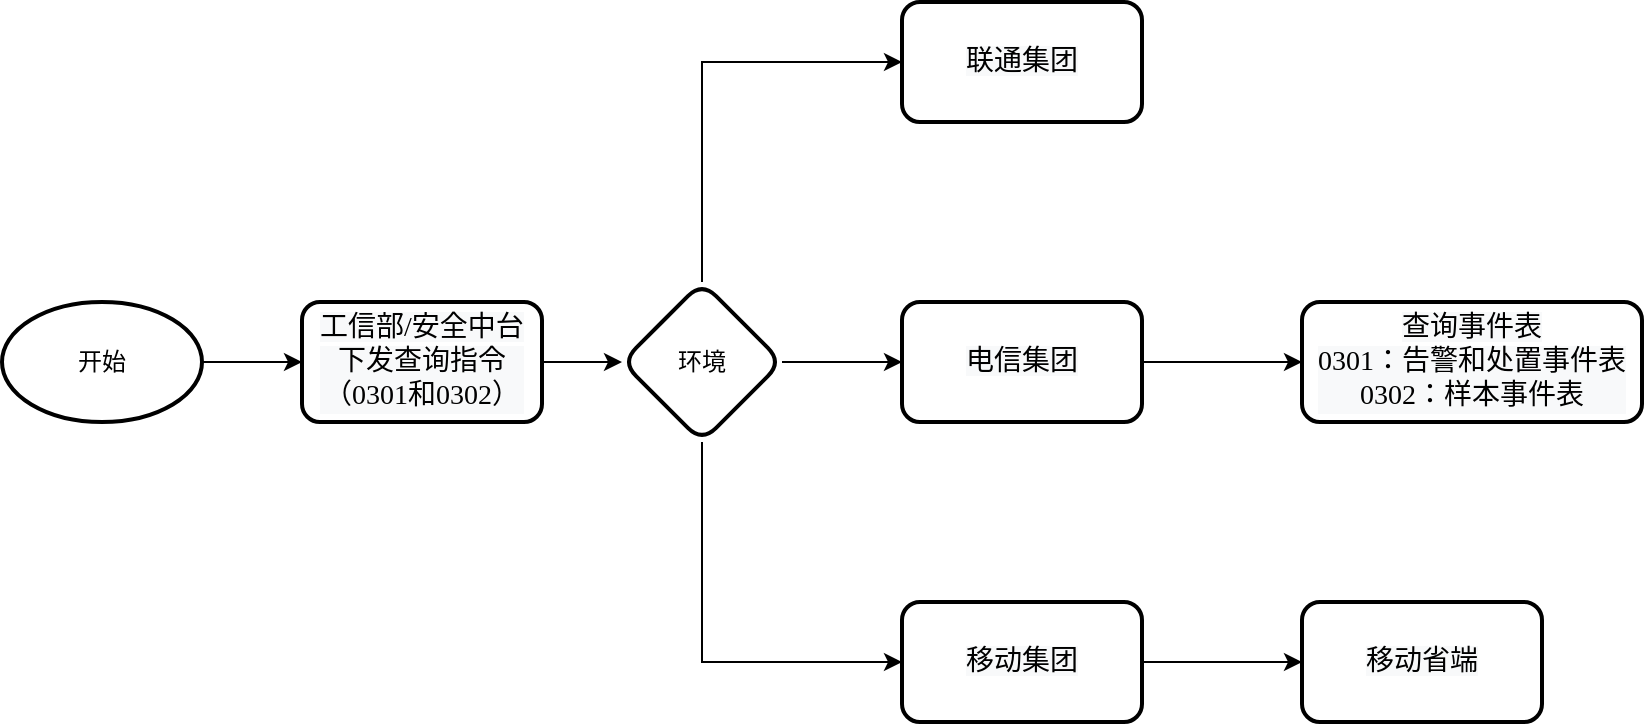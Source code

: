 <mxfile version="24.8.6">
  <diagram name="第 1 页" id="bZRFcT_aPY4U7Kw33MVV">
    <mxGraphModel dx="794" dy="420" grid="1" gridSize="10" guides="1" tooltips="1" connect="1" arrows="1" fold="1" page="1" pageScale="1" pageWidth="827" pageHeight="1169" math="0" shadow="0">
      <root>
        <mxCell id="0" />
        <mxCell id="1" parent="0" />
        <mxCell id="Ucd6Qoxym27CG3SDEZvx-4" value="" style="edgeStyle=orthogonalEdgeStyle;rounded=0;orthogonalLoop=1;jettySize=auto;html=1;" edge="1" parent="1" source="Ucd6Qoxym27CG3SDEZvx-2" target="Ucd6Qoxym27CG3SDEZvx-3">
          <mxGeometry relative="1" as="geometry" />
        </mxCell>
        <mxCell id="Ucd6Qoxym27CG3SDEZvx-2" value="开始" style="strokeWidth=2;html=1;shape=mxgraph.flowchart.start_1;whiteSpace=wrap;" vertex="1" parent="1">
          <mxGeometry x="30" y="580" width="100" height="60" as="geometry" />
        </mxCell>
        <mxCell id="Ucd6Qoxym27CG3SDEZvx-6" value="" style="edgeStyle=orthogonalEdgeStyle;rounded=0;orthogonalLoop=1;jettySize=auto;html=1;" edge="1" parent="1" source="Ucd6Qoxym27CG3SDEZvx-3" target="Ucd6Qoxym27CG3SDEZvx-5">
          <mxGeometry relative="1" as="geometry" />
        </mxCell>
        <mxCell id="Ucd6Qoxym27CG3SDEZvx-3" value="&lt;span style=&quot;font-family: 默认字体; font-size: 14px; background-color: rgb(248, 249, 250);&quot;&gt;工信部/安全中台&lt;/span&gt;&lt;div style=&quot;margin: 0px; padding: 0px; font-family: 默认字体; font-size: 14px; background-color: rgb(248, 249, 250);&quot;&gt;下发查询指令&lt;/div&gt;&lt;div style=&quot;margin: 0px; padding: 0px; font-family: 默认字体; font-size: 14px; background-color: rgb(248, 249, 250);&quot;&gt;（0301和0302）&lt;/div&gt;" style="rounded=1;whiteSpace=wrap;html=1;strokeWidth=2;" vertex="1" parent="1">
          <mxGeometry x="180" y="580" width="120" height="60" as="geometry" />
        </mxCell>
        <mxCell id="Ucd6Qoxym27CG3SDEZvx-10" value="" style="edgeStyle=orthogonalEdgeStyle;rounded=0;orthogonalLoop=1;jettySize=auto;html=1;" edge="1" parent="1" source="Ucd6Qoxym27CG3SDEZvx-5" target="Ucd6Qoxym27CG3SDEZvx-9">
          <mxGeometry relative="1" as="geometry" />
        </mxCell>
        <mxCell id="Ucd6Qoxym27CG3SDEZvx-13" style="edgeStyle=orthogonalEdgeStyle;rounded=0;orthogonalLoop=1;jettySize=auto;html=1;exitX=0.5;exitY=0;exitDx=0;exitDy=0;entryX=0;entryY=0.5;entryDx=0;entryDy=0;" edge="1" parent="1" source="Ucd6Qoxym27CG3SDEZvx-5" target="Ucd6Qoxym27CG3SDEZvx-7">
          <mxGeometry relative="1" as="geometry" />
        </mxCell>
        <mxCell id="Ucd6Qoxym27CG3SDEZvx-14" style="edgeStyle=orthogonalEdgeStyle;rounded=0;orthogonalLoop=1;jettySize=auto;html=1;exitX=0.5;exitY=1;exitDx=0;exitDy=0;entryX=0;entryY=0.5;entryDx=0;entryDy=0;" edge="1" parent="1" source="Ucd6Qoxym27CG3SDEZvx-5" target="Ucd6Qoxym27CG3SDEZvx-11">
          <mxGeometry relative="1" as="geometry" />
        </mxCell>
        <mxCell id="Ucd6Qoxym27CG3SDEZvx-5" value="环境" style="rhombus;whiteSpace=wrap;html=1;rounded=1;strokeWidth=2;" vertex="1" parent="1">
          <mxGeometry x="340" y="570" width="80" height="80" as="geometry" />
        </mxCell>
        <mxCell id="Ucd6Qoxym27CG3SDEZvx-7" value="&lt;span style=&quot;font-family: 默认字体; font-size: 14px; background-color: rgb(248, 249, 250);&quot;&gt;联通集团&lt;/span&gt;" style="whiteSpace=wrap;html=1;rounded=1;strokeWidth=2;" vertex="1" parent="1">
          <mxGeometry x="480" y="430" width="120" height="60" as="geometry" />
        </mxCell>
        <mxCell id="Ucd6Qoxym27CG3SDEZvx-16" value="" style="edgeStyle=orthogonalEdgeStyle;rounded=0;orthogonalLoop=1;jettySize=auto;html=1;" edge="1" parent="1" source="Ucd6Qoxym27CG3SDEZvx-9" target="Ucd6Qoxym27CG3SDEZvx-15">
          <mxGeometry relative="1" as="geometry" />
        </mxCell>
        <mxCell id="Ucd6Qoxym27CG3SDEZvx-9" value="&lt;span style=&quot;font-family: 默认字体; font-size: 14px; background-color: rgb(248, 249, 250);&quot;&gt;电信集团&lt;/span&gt;" style="whiteSpace=wrap;html=1;rounded=1;strokeWidth=2;" vertex="1" parent="1">
          <mxGeometry x="480" y="580" width="120" height="60" as="geometry" />
        </mxCell>
        <mxCell id="Ucd6Qoxym27CG3SDEZvx-18" value="" style="edgeStyle=orthogonalEdgeStyle;rounded=0;orthogonalLoop=1;jettySize=auto;html=1;" edge="1" parent="1" source="Ucd6Qoxym27CG3SDEZvx-11" target="Ucd6Qoxym27CG3SDEZvx-17">
          <mxGeometry relative="1" as="geometry" />
        </mxCell>
        <mxCell id="Ucd6Qoxym27CG3SDEZvx-11" value="&lt;span style=&quot;font-family: 默认字体; font-size: 14px; background-color: rgb(248, 249, 250);&quot;&gt;移动集团&lt;/span&gt;" style="whiteSpace=wrap;html=1;rounded=1;strokeWidth=2;" vertex="1" parent="1">
          <mxGeometry x="480" y="730" width="120" height="60" as="geometry" />
        </mxCell>
        <mxCell id="Ucd6Qoxym27CG3SDEZvx-15" value="&lt;span style=&quot;font-family: 默认字体; font-size: 14px; background-color: rgb(248, 249, 250);&quot;&gt;查询事件表&lt;/span&gt;&lt;div style=&quot;margin: 0px; padding: 0px; font-family: 默认字体; font-size: 14px; background-color: rgb(248, 249, 250);&quot;&gt;0301：告警和处置事件表&lt;/div&gt;&lt;div style=&quot;margin: 0px; padding: 0px; font-family: 默认字体; font-size: 14px; background-color: rgb(248, 249, 250);&quot;&gt;0302：样本事件表&lt;/div&gt;" style="whiteSpace=wrap;html=1;rounded=1;strokeWidth=2;" vertex="1" parent="1">
          <mxGeometry x="680" y="580" width="170" height="60" as="geometry" />
        </mxCell>
        <mxCell id="Ucd6Qoxym27CG3SDEZvx-17" value="&lt;span style=&quot;font-family: 默认字体; font-size: 14px; background-color: rgb(248, 249, 250);&quot;&gt;移动省端&lt;/span&gt;" style="rounded=1;whiteSpace=wrap;html=1;strokeWidth=2;" vertex="1" parent="1">
          <mxGeometry x="680" y="730" width="120" height="60" as="geometry" />
        </mxCell>
      </root>
    </mxGraphModel>
  </diagram>
</mxfile>
